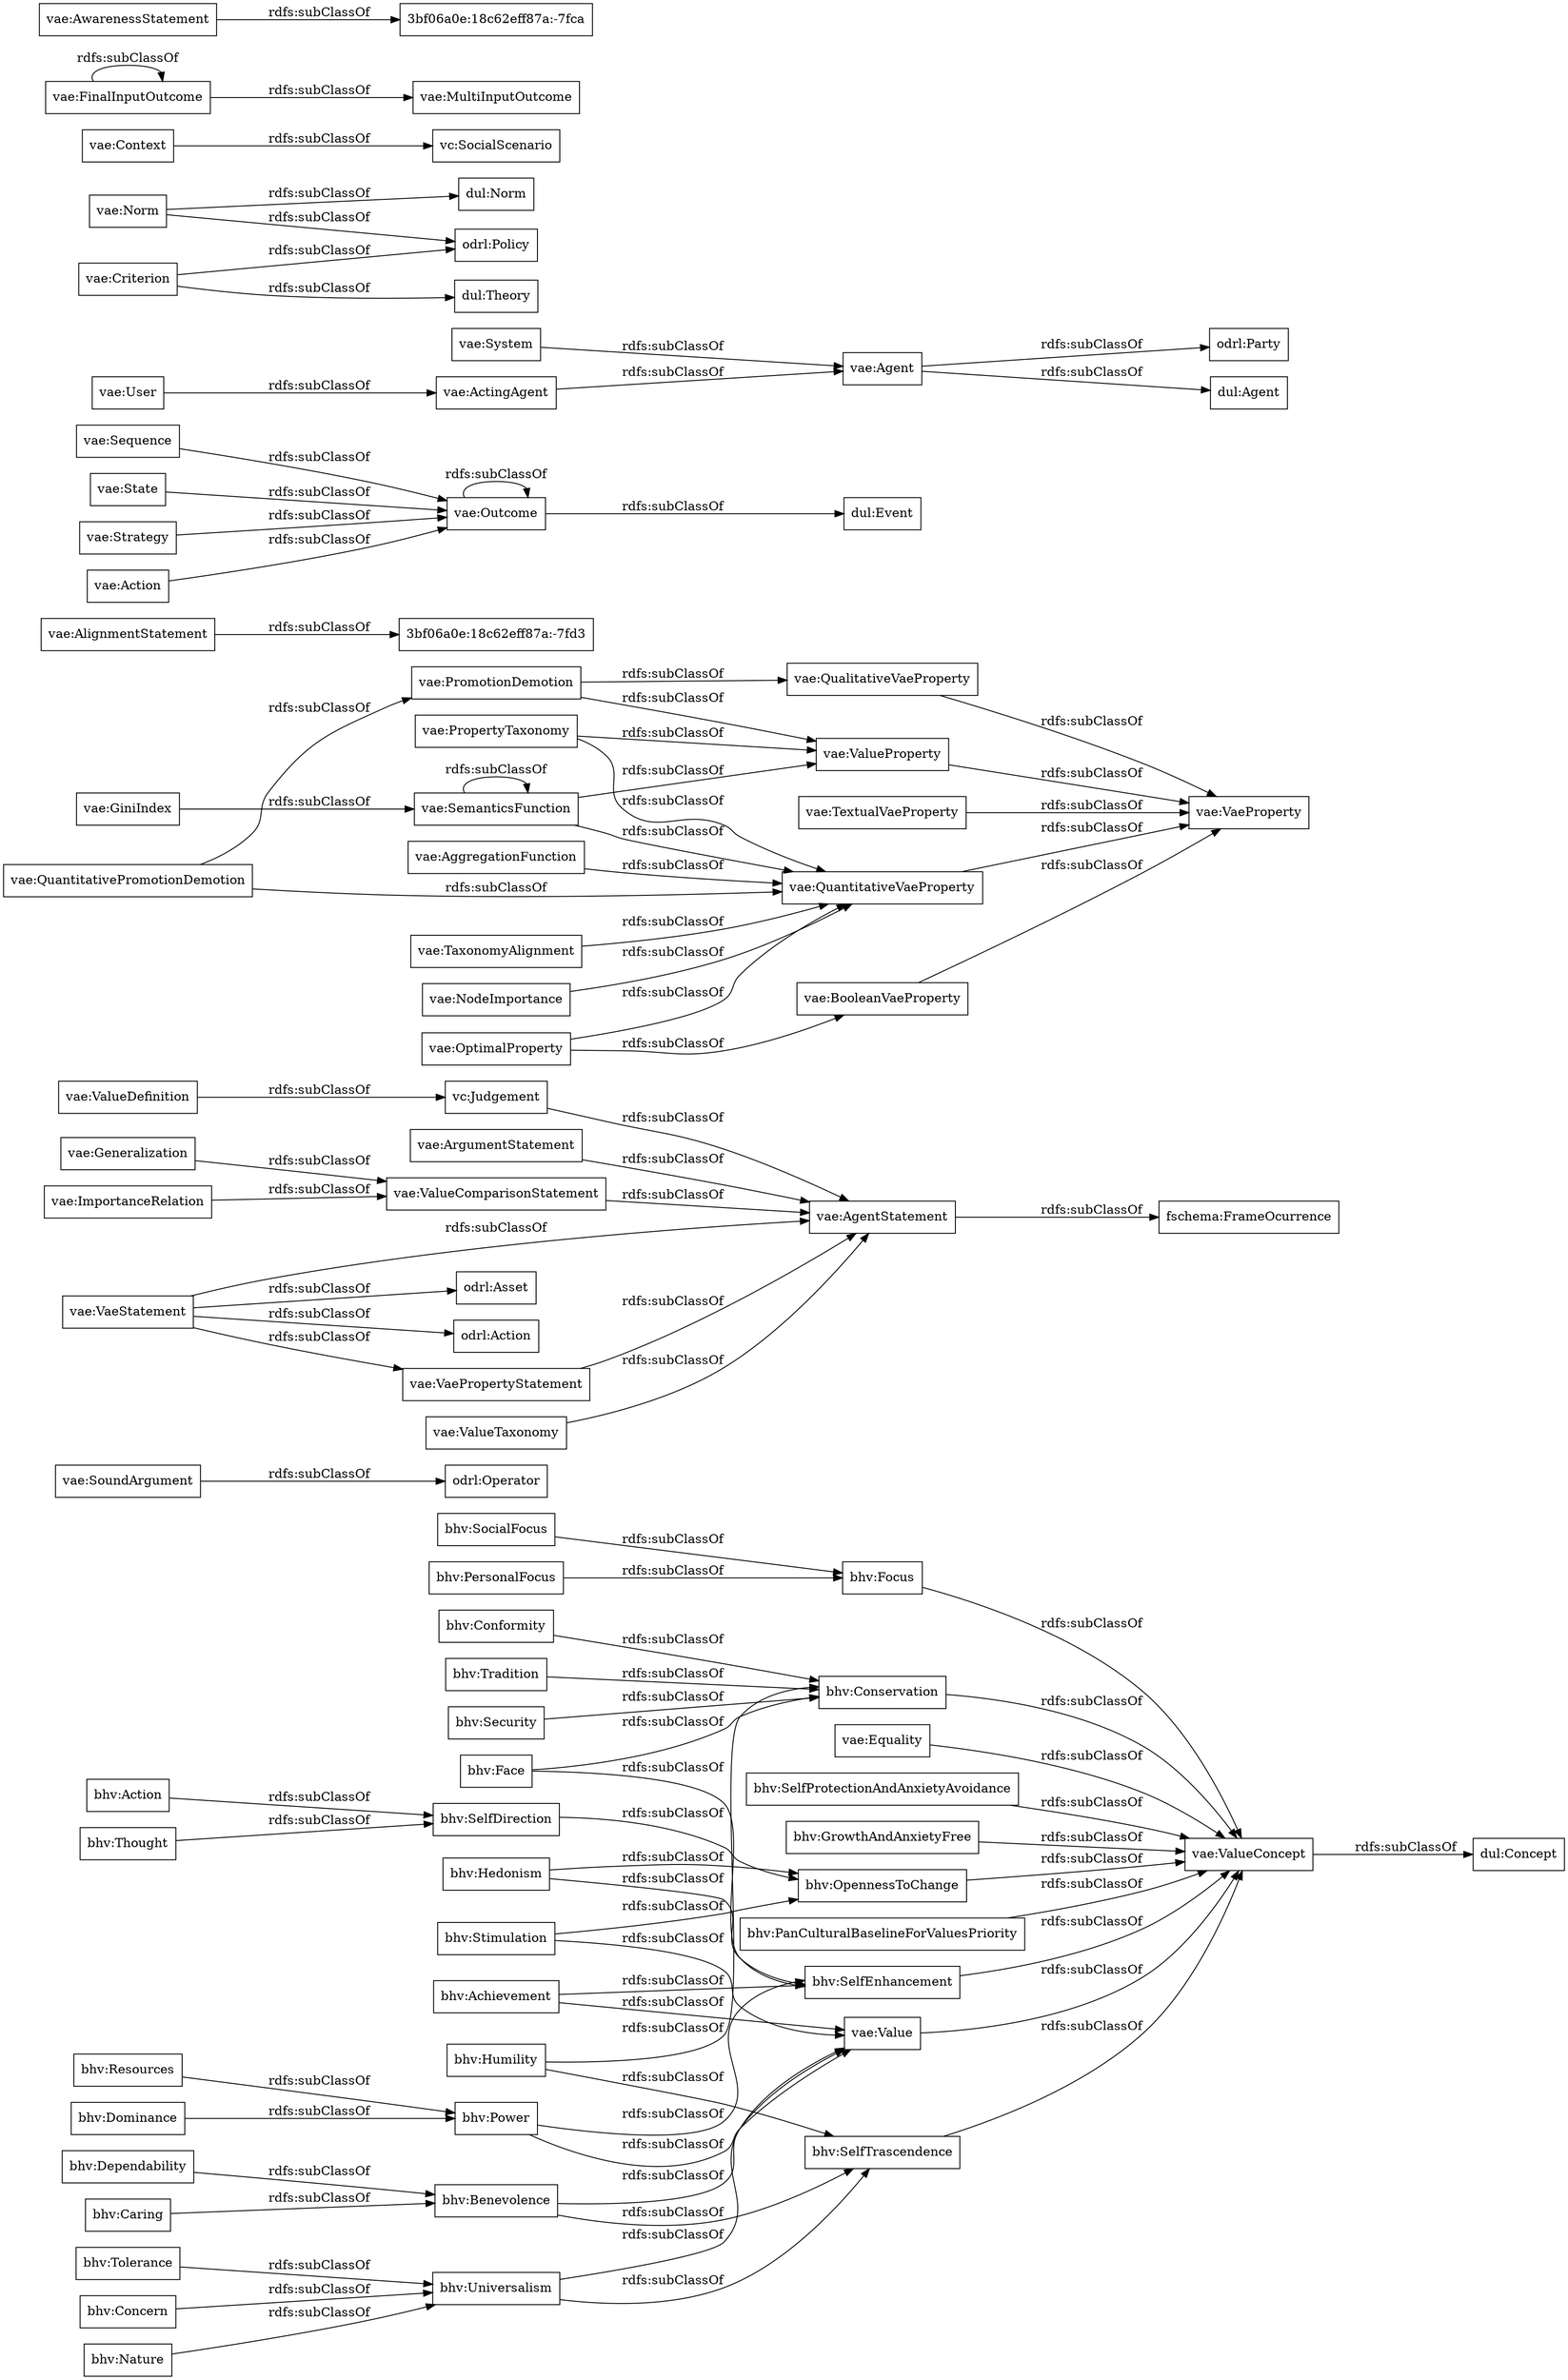digraph ar2dtool_diagram { 
rankdir=LR;
size="1000"
node [shape = rectangle, color="black"]; "bhv:Stimulation" "odrl:Operator" "vae:ValueDefinition" "vae:PropertyTaxonomy" "3bf06a0e:18c62eff87a:-7fd3" "bhv:Tolerance" "vae:VaeProperty" "vae:QuantitativeVaeProperty" "vae:Sequence" "odrl:Party" "bhv:Tradition" "vae:Equality" "vae:AlignmentStatement" "bhv:SocialFocus" "dul:Norm" "vae:Context" "bhv:Dominance" "vae:Generalization" "vae:MultiInputOutcome" "vae:TextualVaeProperty" "3bf06a0e:18c62eff87a:-7fca" "vae:AwarenessStatement" "bhv:Security" "dul:Agent" "vae:AggregationFunction" "bhv:SelfDirection" "vc:SocialScenario" "vae:System" "vae:AgentStatement" "vae:Outcome" "vae:Value" "odrl:Policy" "dul:Theory" "bhv:SelfProtectionAndAnxietyAvoidance" "vae:Criterion" "fschema:FrameOcurrence" "vae:FinalInputOutcome" "vae:ArgumentStatement" "vae:ValueProperty" "vae:ValueComparisonStatement" "dul:Concept" "bhv:Hedonism" "vae:VaeStatement" "odrl:Asset" "bhv:Concern" "vae:State" "vae:SoundArgument" "vae:ValueConcept" "bhv:GrowthAndAnxietyFree" "bhv:Thought" "bhv:Humility" "vae:QualitativeVaeProperty" "vae:Strategy" "bhv:Focus" "vae:ActingAgent" "bhv:Power" "bhv:Nature" "bhv:Benevolence" "bhv:Achievement" "vae:BooleanVaeProperty" "odrl:Action" "bhv:PanCulturalBaselineForValuesPriority" "vae:ImportanceRelation" "bhv:SelfTrascendence" "vae:Norm" "vae:OptimalProperty" "vae:TaxonomyAlignment" "bhv:Action" "bhv:Caring" "bhv:Resources" "bhv:Face" "vae:ValueTaxonomy" "vae:QuantitativePromotionDemotion" "vae:GiniIndex" "vae:User" "dul:Event" "bhv:Dependability" "bhv:Conformity" "vae:VaePropertyStatement" "bhv:Conservation" "vae:SemanticsFunction" "vae:Agent" "vae:PromotionDemotion" "vae:NodeImportance" "vae:Action" "bhv:Universalism" "vc:Judgement" "bhv:SelfEnhancement" "bhv:OpennessToChange" "bhv:PersonalFocus" ; /*classes style*/
	"vae:GiniIndex" -> "vae:SemanticsFunction" [ label = "rdfs:subClassOf" ];
	"vae:Strategy" -> "vae:Outcome" [ label = "rdfs:subClassOf" ];
	"bhv:Face" -> "bhv:SelfEnhancement" [ label = "rdfs:subClassOf" ];
	"bhv:Face" -> "bhv:Conservation" [ label = "rdfs:subClassOf" ];
	"bhv:Universalism" -> "bhv:SelfTrascendence" [ label = "rdfs:subClassOf" ];
	"bhv:Universalism" -> "vae:Value" [ label = "rdfs:subClassOf" ];
	"bhv:Power" -> "bhv:SelfEnhancement" [ label = "rdfs:subClassOf" ];
	"bhv:Power" -> "vae:Value" [ label = "rdfs:subClassOf" ];
	"vae:Outcome" -> "vae:Outcome" [ label = "rdfs:subClassOf" ];
	"vae:Outcome" -> "dul:Event" [ label = "rdfs:subClassOf" ];
	"vae:ValueComparisonStatement" -> "vae:AgentStatement" [ label = "rdfs:subClassOf" ];
	"vae:Sequence" -> "vae:Outcome" [ label = "rdfs:subClassOf" ];
	"vae:Generalization" -> "vae:ValueComparisonStatement" [ label = "rdfs:subClassOf" ];
	"vae:OptimalProperty" -> "vae:QuantitativeVaeProperty" [ label = "rdfs:subClassOf" ];
	"vae:OptimalProperty" -> "vae:BooleanVaeProperty" [ label = "rdfs:subClassOf" ];
	"vae:SemanticsFunction" -> "vae:ValueProperty" [ label = "rdfs:subClassOf" ];
	"vae:SemanticsFunction" -> "vae:SemanticsFunction" [ label = "rdfs:subClassOf" ];
	"vae:SemanticsFunction" -> "vae:QuantitativeVaeProperty" [ label = "rdfs:subClassOf" ];
	"bhv:OpennessToChange" -> "vae:ValueConcept" [ label = "rdfs:subClassOf" ];
	"vae:AgentStatement" -> "fschema:FrameOcurrence" [ label = "rdfs:subClassOf" ];
	"vae:BooleanVaeProperty" -> "vae:VaeProperty" [ label = "rdfs:subClassOf" ];
	"vae:Norm" -> "odrl:Policy" [ label = "rdfs:subClassOf" ];
	"vae:Norm" -> "dul:Norm" [ label = "rdfs:subClassOf" ];
	"bhv:Tolerance" -> "bhv:Universalism" [ label = "rdfs:subClassOf" ];
	"bhv:Tradition" -> "bhv:Conservation" [ label = "rdfs:subClassOf" ];
	"vae:ValueTaxonomy" -> "vae:AgentStatement" [ label = "rdfs:subClassOf" ];
	"bhv:Nature" -> "bhv:Universalism" [ label = "rdfs:subClassOf" ];
	"bhv:SelfTrascendence" -> "vae:ValueConcept" [ label = "rdfs:subClassOf" ];
	"vae:VaeStatement" -> "vae:VaePropertyStatement" [ label = "rdfs:subClassOf" ];
	"vae:VaeStatement" -> "vae:AgentStatement" [ label = "rdfs:subClassOf" ];
	"vae:VaeStatement" -> "odrl:Asset" [ label = "rdfs:subClassOf" ];
	"vae:VaeStatement" -> "odrl:Action" [ label = "rdfs:subClassOf" ];
	"bhv:Resources" -> "bhv:Power" [ label = "rdfs:subClassOf" ];
	"bhv:SocialFocus" -> "bhv:Focus" [ label = "rdfs:subClassOf" ];
	"vae:Context" -> "vc:SocialScenario" [ label = "rdfs:subClassOf" ];
	"bhv:Focus" -> "vae:ValueConcept" [ label = "rdfs:subClassOf" ];
	"vae:Equality" -> "vae:ValueConcept" [ label = "rdfs:subClassOf" ];
	"bhv:SelfEnhancement" -> "vae:ValueConcept" [ label = "rdfs:subClassOf" ];
	"bhv:Benevolence" -> "bhv:SelfTrascendence" [ label = "rdfs:subClassOf" ];
	"bhv:Benevolence" -> "vae:Value" [ label = "rdfs:subClassOf" ];
	"bhv:Caring" -> "bhv:Benevolence" [ label = "rdfs:subClassOf" ];
	"bhv:Concern" -> "bhv:Universalism" [ label = "rdfs:subClassOf" ];
	"vae:Criterion" -> "odrl:Policy" [ label = "rdfs:subClassOf" ];
	"vae:Criterion" -> "dul:Theory" [ label = "rdfs:subClassOf" ];
	"vae:PromotionDemotion" -> "vae:ValueProperty" [ label = "rdfs:subClassOf" ];
	"vae:PromotionDemotion" -> "vae:QualitativeVaeProperty" [ label = "rdfs:subClassOf" ];
	"bhv:Achievement" -> "bhv:SelfEnhancement" [ label = "rdfs:subClassOf" ];
	"bhv:Achievement" -> "vae:Value" [ label = "rdfs:subClassOf" ];
	"bhv:GrowthAndAnxietyFree" -> "vae:ValueConcept" [ label = "rdfs:subClassOf" ];
	"vae:System" -> "vae:Agent" [ label = "rdfs:subClassOf" ];
	"vae:ArgumentStatement" -> "vae:AgentStatement" [ label = "rdfs:subClassOf" ];
	"vae:ValueProperty" -> "vae:VaeProperty" [ label = "rdfs:subClassOf" ];
	"bhv:Action" -> "bhv:SelfDirection" [ label = "rdfs:subClassOf" ];
	"vae:NodeImportance" -> "vae:QuantitativeVaeProperty" [ label = "rdfs:subClassOf" ];
	"vae:PropertyTaxonomy" -> "vae:ValueProperty" [ label = "rdfs:subClassOf" ];
	"vae:PropertyTaxonomy" -> "vae:QuantitativeVaeProperty" [ label = "rdfs:subClassOf" ];
	"vae:State" -> "vae:Outcome" [ label = "rdfs:subClassOf" ];
	"bhv:Conservation" -> "vae:ValueConcept" [ label = "rdfs:subClassOf" ];
	"vae:VaePropertyStatement" -> "vae:AgentStatement" [ label = "rdfs:subClassOf" ];
	"vae:User" -> "vae:ActingAgent" [ label = "rdfs:subClassOf" ];
	"vae:SoundArgument" -> "odrl:Operator" [ label = "rdfs:subClassOf" ];
	"bhv:Security" -> "bhv:Conservation" [ label = "rdfs:subClassOf" ];
	"bhv:Conformity" -> "bhv:Conservation" [ label = "rdfs:subClassOf" ];
	"vc:Judgement" -> "vae:AgentStatement" [ label = "rdfs:subClassOf" ];
	"bhv:Thought" -> "bhv:SelfDirection" [ label = "rdfs:subClassOf" ];
	"vae:FinalInputOutcome" -> "vae:MultiInputOutcome" [ label = "rdfs:subClassOf" ];
	"vae:FinalInputOutcome" -> "vae:FinalInputOutcome" [ label = "rdfs:subClassOf" ];
	"bhv:SelfProtectionAndAnxietyAvoidance" -> "vae:ValueConcept" [ label = "rdfs:subClassOf" ];
	"vae:ValueDefinition" -> "vc:Judgement" [ label = "rdfs:subClassOf" ];
	"vae:TaxonomyAlignment" -> "vae:QuantitativeVaeProperty" [ label = "rdfs:subClassOf" ];
	"bhv:Stimulation" -> "bhv:OpennessToChange" [ label = "rdfs:subClassOf" ];
	"bhv:Stimulation" -> "vae:Value" [ label = "rdfs:subClassOf" ];
	"vae:TextualVaeProperty" -> "vae:VaeProperty" [ label = "rdfs:subClassOf" ];
	"vae:Action" -> "vae:Outcome" [ label = "rdfs:subClassOf" ];
	"vae:AggregationFunction" -> "vae:QuantitativeVaeProperty" [ label = "rdfs:subClassOf" ];
	"vae:AwarenessStatement" -> "3bf06a0e:18c62eff87a:-7fca" [ label = "rdfs:subClassOf" ];
	"bhv:Dominance" -> "bhv:Power" [ label = "rdfs:subClassOf" ];
	"vae:QualitativeVaeProperty" -> "vae:VaeProperty" [ label = "rdfs:subClassOf" ];
	"vae:Agent" -> "odrl:Party" [ label = "rdfs:subClassOf" ];
	"vae:Agent" -> "dul:Agent" [ label = "rdfs:subClassOf" ];
	"bhv:PanCulturalBaselineForValuesPriority" -> "vae:ValueConcept" [ label = "rdfs:subClassOf" ];
	"vae:Value" -> "vae:ValueConcept" [ label = "rdfs:subClassOf" ];
	"vae:QuantitativeVaeProperty" -> "vae:VaeProperty" [ label = "rdfs:subClassOf" ];
	"vae:QuantitativePromotionDemotion" -> "vae:QuantitativeVaeProperty" [ label = "rdfs:subClassOf" ];
	"vae:QuantitativePromotionDemotion" -> "vae:PromotionDemotion" [ label = "rdfs:subClassOf" ];
	"bhv:Dependability" -> "bhv:Benevolence" [ label = "rdfs:subClassOf" ];
	"vae:ImportanceRelation" -> "vae:ValueComparisonStatement" [ label = "rdfs:subClassOf" ];
	"vae:ValueConcept" -> "dul:Concept" [ label = "rdfs:subClassOf" ];
	"bhv:Hedonism" -> "bhv:SelfEnhancement" [ label = "rdfs:subClassOf" ];
	"bhv:Hedonism" -> "bhv:OpennessToChange" [ label = "rdfs:subClassOf" ];
	"bhv:PersonalFocus" -> "bhv:Focus" [ label = "rdfs:subClassOf" ];
	"bhv:SelfDirection" -> "bhv:OpennessToChange" [ label = "rdfs:subClassOf" ];
	"vae:AlignmentStatement" -> "3bf06a0e:18c62eff87a:-7fd3" [ label = "rdfs:subClassOf" ];
	"vae:ActingAgent" -> "vae:Agent" [ label = "rdfs:subClassOf" ];
	"bhv:Humility" -> "bhv:SelfTrascendence" [ label = "rdfs:subClassOf" ];
	"bhv:Humility" -> "bhv:Conservation" [ label = "rdfs:subClassOf" ];

}
